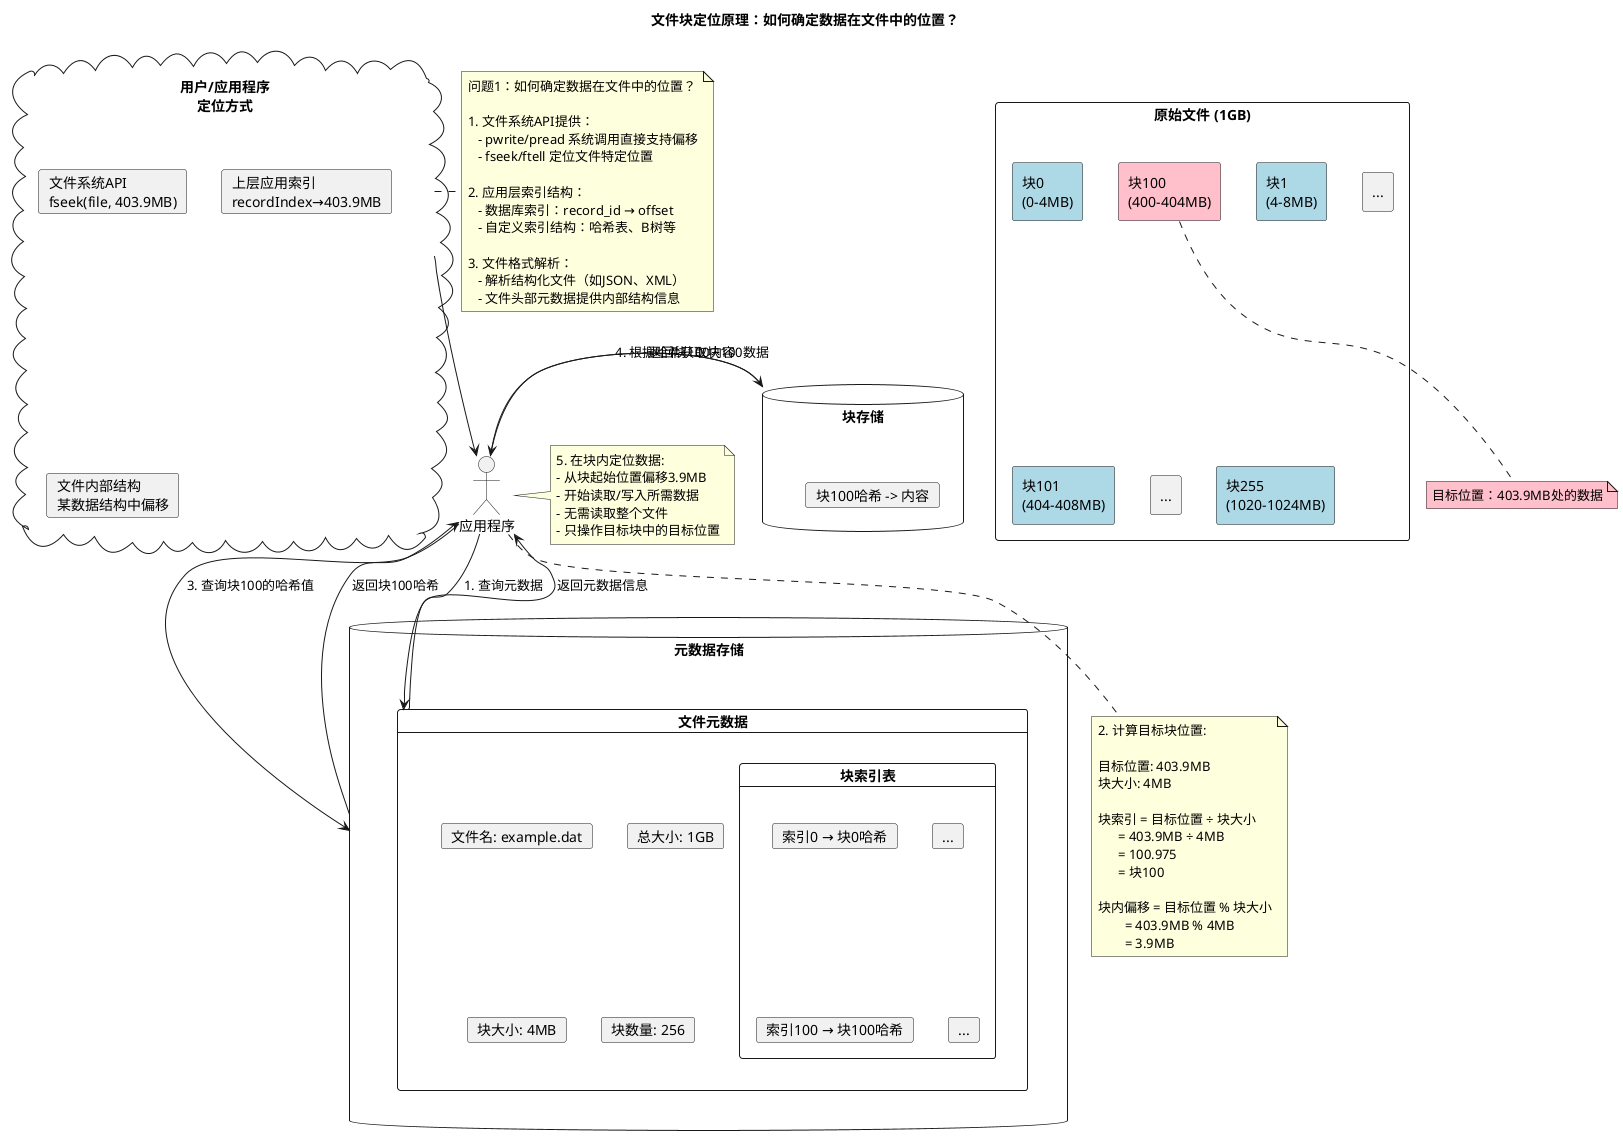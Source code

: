 @startuml 文件块定位原理

skinparam backgroundColor white
skinparam handwritten false
skinparam defaultFontName Microsoft YaHei

title 文件块定位原理：如何确定数据在文件中的位置？

' 原始文件与分块
rectangle "原始文件 (1GB)" as file {
  rectangle "块0\n(0-4MB)" as block0 #lightblue
  rectangle "块1\n(4-8MB)" as block1 #lightblue
  rectangle "..." as more
  rectangle "块100\n(400-404MB)" as block100 #pink
  rectangle "块101\n(404-408MB)" as block101 #lightblue
  rectangle "..." as more2
  rectangle "块255\n(1020-1024MB)" as block255 #lightblue
}

note bottom of block100 #pink
  目标位置：403.9MB处的数据
end note

cloud "用户/应用程序\n定位方式" as locator {
  card "文件系统API\nfseek(file, 403.9MB)" as api
  card "上层应用索引\nrecordIndex→403.9MB" as app_index
  card "文件内部结构\n某数据结构中偏移" as file_struct
}

note right of locator
  问题1：如何确定数据在文件中的位置？
  
  1. 文件系统API提供：
     - pwrite/pread 系统调用直接支持偏移
     - fseek/ftell 定位文件特定位置

  2. 应用层索引结构：
     - 数据库索引：record_id → offset
     - 自定义索引结构：哈希表、B树等
  
  3. 文件格式解析：
     - 解析结构化文件（如JSON、XML）
     - 文件头部元数据提供内部结构信息
end note

' 元数据存储
database "元数据存储" as metadata {
  card "文件元数据" as filemeta {
    card "文件名: example.dat" as filename
    card "总大小: 1GB" as filesize
    card "块大小: 4MB" as blocksize
    card "块数量: 256" as blockcount
    card "块索引表" as blocktable {
      card "索引0 → 块0哈希" as idx0
      card "..." as idxmore
      card "索引100 → 块100哈希" as idx100
      card "..." as idxmore2
    }
  }
}

' 块定位计算
actor "应用程序" as app

locator -down-> app

app -right-> filemeta: 1. 查询元数据
filemeta -right-> app: 返回元数据信息

note bottom of app
  2. 计算目标块位置:
  
  目标位置: 403.9MB
  块大小: 4MB
  
  块索引 = 目标位置 ÷ 块大小
        = 403.9MB ÷ 4MB 
        = 100.975
        = 块100
  
  块内偏移 = 目标位置 % 块大小
          = 403.9MB % 4MB
          = 3.9MB
end note

app -down-> metadata: 3. 查询块100的哈希值
metadata -up-> app: 返回块100哈希

database "块存储" as blockstorage {
  card "块100哈希 -> 内容" as blockdata100
}

app -right-> blockstorage: 4. 根据哈希获取块100数据
blockstorage -left-> app: 返回块100内容

note right of app
  5. 在块内定位数据:
  - 从块起始位置偏移3.9MB
  - 开始读取/写入所需数据
  - 无需读取整个文件
  - 只操作目标块中的目标位置
end note

@enduml 